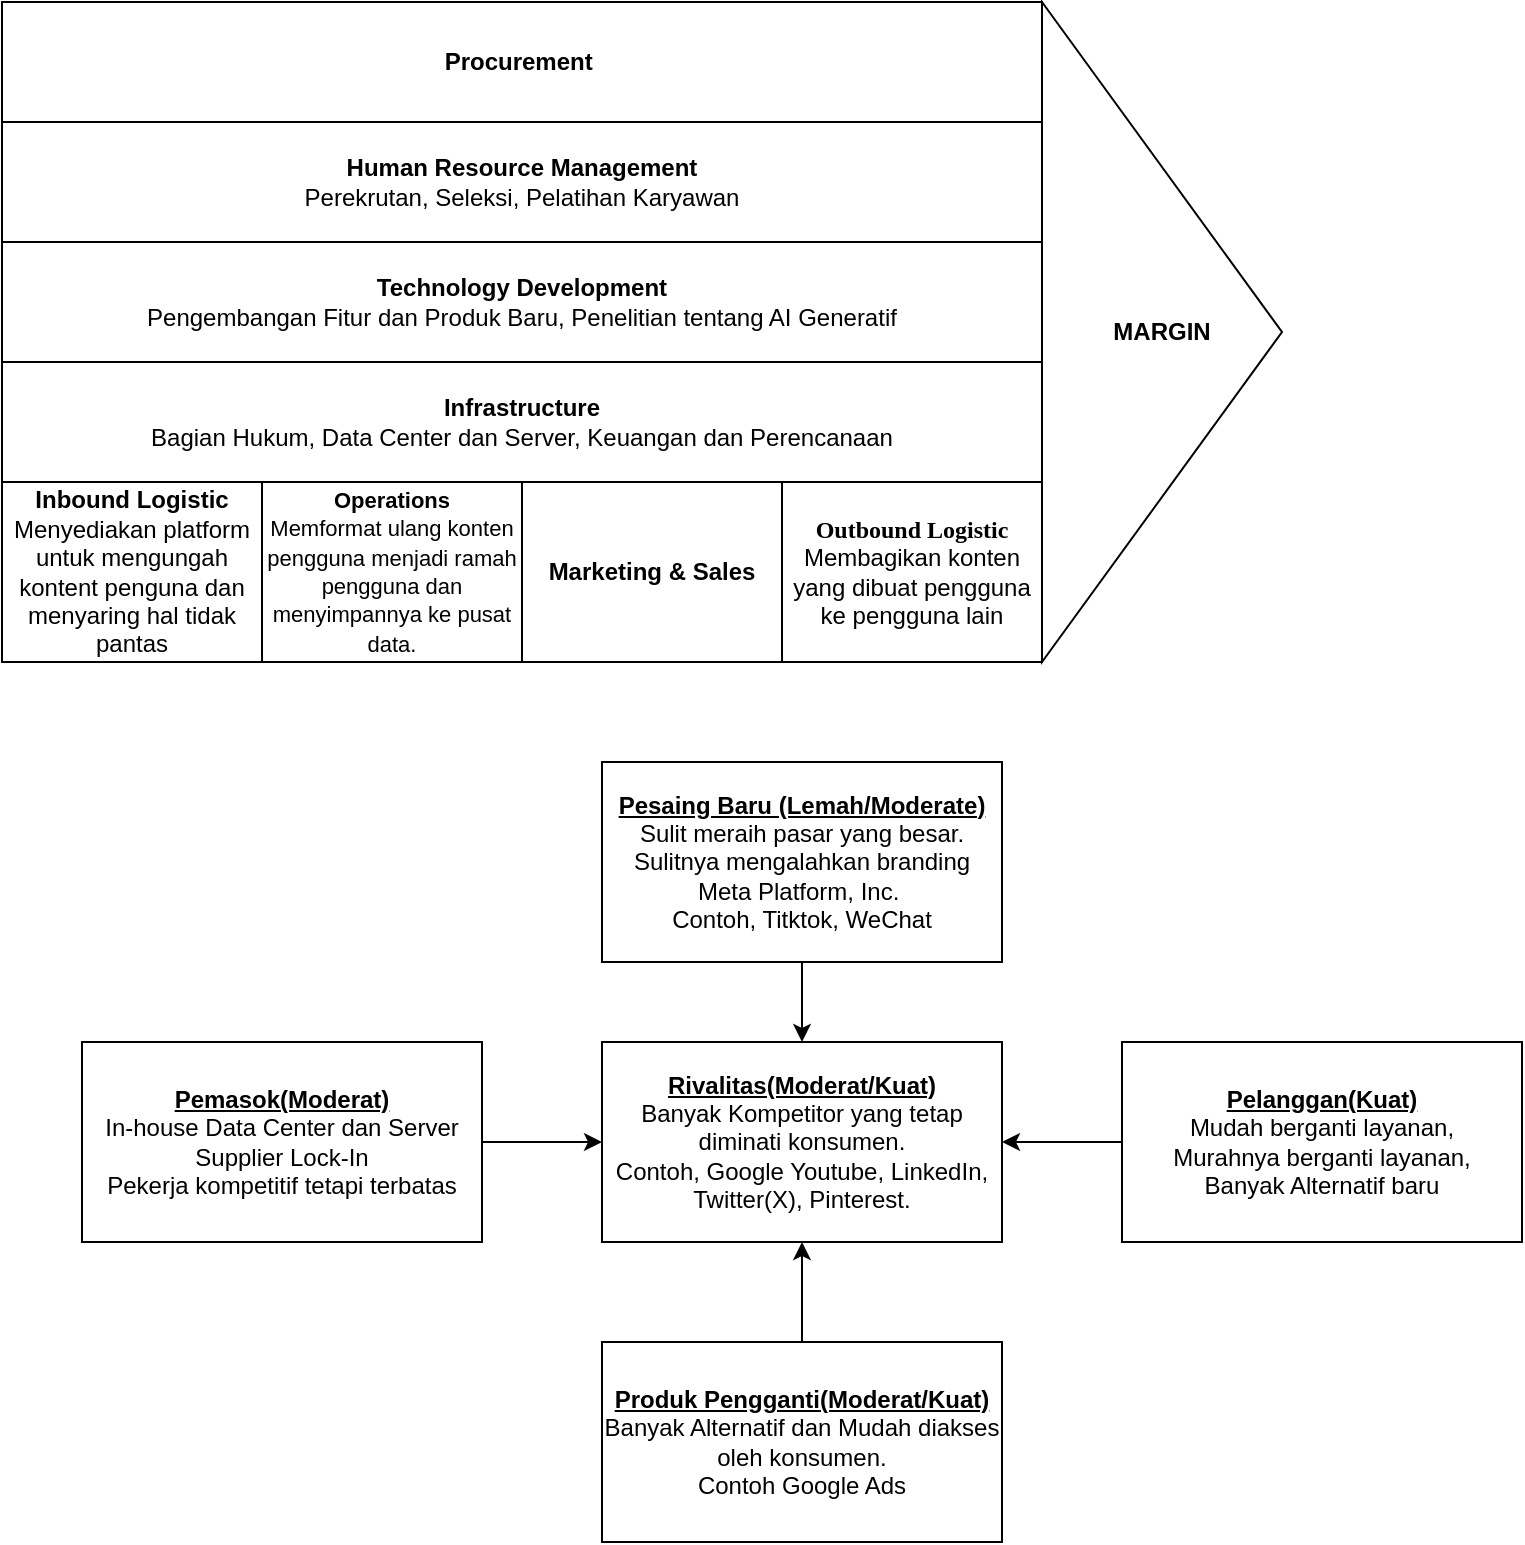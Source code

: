 <mxfile version="24.6.2" type="github">
  <diagram name="Page-1" id="Vned0AJL_Sf1EVz8iLoT">
    <mxGraphModel dx="1024" dy="511" grid="1" gridSize="10" guides="1" tooltips="1" connect="1" arrows="1" fold="1" page="1" pageScale="1" pageWidth="850" pageHeight="1100" math="0" shadow="0">
      <root>
        <mxCell id="0" />
        <mxCell id="1" parent="0" />
        <mxCell id="iblUcHsWFGveh7NraL_f-1" value="&lt;b&gt;Procurement&amp;nbsp;&lt;/b&gt;" style="rounded=0;whiteSpace=wrap;html=1;" parent="1" vertex="1">
          <mxGeometry x="40" y="40" width="520" height="60" as="geometry" />
        </mxCell>
        <mxCell id="iblUcHsWFGveh7NraL_f-2" value="&lt;b&gt;Technology Development&lt;/b&gt;&lt;div&gt;Pengembangan Fitur dan Produk Baru, Penelitian tentang AI Generatif&lt;br&gt;&lt;/div&gt;" style="rounded=0;whiteSpace=wrap;html=1;" parent="1" vertex="1">
          <mxGeometry x="40" y="160" width="520" height="60" as="geometry" />
        </mxCell>
        <mxCell id="iblUcHsWFGveh7NraL_f-3" value="&lt;div&gt;&lt;b&gt;Human Resource Management&lt;/b&gt;&lt;/div&gt;&lt;div&gt;Perekrutan, Seleksi, Pelatihan Karyawan&lt;/div&gt;" style="rounded=0;whiteSpace=wrap;html=1;" parent="1" vertex="1">
          <mxGeometry x="40" y="100" width="520" height="60" as="geometry" />
        </mxCell>
        <mxCell id="iblUcHsWFGveh7NraL_f-4" value="&lt;span style=&quot;text-indent: 0cm; background-color: initial;&quot;&gt;&lt;b&gt;Infrastructure&lt;/b&gt;&lt;/span&gt;&lt;div&gt;Bagian Hukum, Data Center dan Server, Keuangan dan Perencanaan&lt;br&gt;&lt;/div&gt;" style="rounded=0;whiteSpace=wrap;html=1;" parent="1" vertex="1">
          <mxGeometry x="40" y="220" width="520" height="60" as="geometry" />
        </mxCell>
        <mxCell id="iblUcHsWFGveh7NraL_f-5" value="&lt;div&gt;&lt;b&gt;Inbound Logistic&lt;/b&gt;&lt;/div&gt;&lt;div&gt;Menyediakan platform untuk mengungah kontent penguna dan menyaring hal tidak pantas&lt;/div&gt;" style="rounded=0;whiteSpace=wrap;html=1;" parent="1" vertex="1">
          <mxGeometry x="40" y="280" width="130" height="90" as="geometry" />
        </mxCell>
        <mxCell id="iblUcHsWFGveh7NraL_f-6" value="&lt;div&gt;&lt;b&gt;&lt;span style=&quot;&quot; lang=&quot;SV&quot;&gt;&lt;font style=&quot;font-size: 12px;&quot;&gt;Marketing &amp;amp; Sales&lt;/font&gt;&lt;/span&gt;&lt;/b&gt;&lt;br&gt;&lt;/div&gt;" style="rounded=0;whiteSpace=wrap;html=1;" parent="1" vertex="1">
          <mxGeometry x="300" y="280" width="130" height="90" as="geometry" />
        </mxCell>
        <mxCell id="iblUcHsWFGveh7NraL_f-7" value="&lt;div style=&quot;&quot;&gt;&lt;b style=&quot;background-color: initial;&quot;&gt;&lt;span style=&quot;font-family: &amp;quot;Times New Roman&amp;quot;, serif;&quot; lang=&quot;SV&quot;&gt;&lt;font style=&quot;font-size: 12px;&quot;&gt;Outbound Logistic&lt;/font&gt;&lt;/span&gt;&lt;/b&gt;&lt;/div&gt;&lt;div style=&quot;&quot;&gt;Membagikan konten yang dibuat pengguna ke pengguna lain&lt;br&gt;&lt;/div&gt;" style="rounded=0;whiteSpace=wrap;html=1;" parent="1" vertex="1">
          <mxGeometry x="430" y="280" width="130" height="90" as="geometry" />
        </mxCell>
        <mxCell id="iblUcHsWFGveh7NraL_f-8" value="&lt;div style=&quot;font-size: 11px;&quot;&gt;&lt;font style=&quot;font-size: 11px;&quot;&gt;&lt;b&gt;&lt;span style=&quot;&quot; lang=&quot;SV&quot;&gt;Operations&lt;/span&gt;&lt;/b&gt;&lt;br&gt;&lt;/font&gt;&lt;/div&gt;&lt;div style=&quot;&quot;&gt;&lt;span style=&quot;font-size: 11px;&quot;&gt;Memformat ulang konten pengguna menjadi ramah pengguna dan menyimpannya ke pusat data.&lt;/span&gt;&lt;br&gt;&lt;/div&gt;" style="rounded=0;whiteSpace=wrap;html=1;" parent="1" vertex="1">
          <mxGeometry x="170" y="280" width="130" height="90" as="geometry" />
        </mxCell>
        <mxCell id="iblUcHsWFGveh7NraL_f-10" value="&lt;b&gt;MARGIN&lt;/b&gt;" style="triangle;whiteSpace=wrap;html=1;" parent="1" vertex="1">
          <mxGeometry x="560" y="40" width="120" height="330" as="geometry" />
        </mxCell>
        <mxCell id="8O4uAdFe4wAA6HJJ4pzz-1" value="&lt;b&gt;&lt;u&gt;Rivalitas(Moderat/Kuat)&lt;/u&gt;&lt;/b&gt;&lt;div&gt;&lt;div&gt;Banyak Kompetitor yang tetap diminati konsumen.&lt;/div&gt;&lt;div&gt;Contoh, Google Youtube, LinkedIn, Twitter(X), Pinterest.&lt;/div&gt;&lt;/div&gt;" style="rounded=0;whiteSpace=wrap;html=1;" vertex="1" parent="1">
          <mxGeometry x="340" y="560" width="200" height="100" as="geometry" />
        </mxCell>
        <mxCell id="8O4uAdFe4wAA6HJJ4pzz-14" value="" style="edgeStyle=orthogonalEdgeStyle;rounded=0;orthogonalLoop=1;jettySize=auto;html=1;" edge="1" parent="1" source="8O4uAdFe4wAA6HJJ4pzz-2" target="8O4uAdFe4wAA6HJJ4pzz-1">
          <mxGeometry relative="1" as="geometry" />
        </mxCell>
        <mxCell id="8O4uAdFe4wAA6HJJ4pzz-2" value="&lt;b&gt;&lt;u&gt;Pesaing Baru (Lemah/Moderate)&lt;/u&gt;&lt;/b&gt;&lt;div&gt;Sulit meraih pasar yang besar.&lt;/div&gt;&lt;div&gt;Sulitnya mengalahkan branding Meta Platform, Inc.&lt;span style=&quot;background-color: initial;&quot;&gt;&amp;nbsp;&lt;/span&gt;&lt;/div&gt;&lt;div&gt;Contoh, Titktok, WeChat&lt;/div&gt;" style="whiteSpace=wrap;html=1;rounded=0;" vertex="1" parent="1">
          <mxGeometry x="340" y="420" width="200" height="100" as="geometry" />
        </mxCell>
        <mxCell id="8O4uAdFe4wAA6HJJ4pzz-11" value="" style="edgeStyle=orthogonalEdgeStyle;rounded=0;orthogonalLoop=1;jettySize=auto;html=1;" edge="1" parent="1" source="8O4uAdFe4wAA6HJJ4pzz-4" target="8O4uAdFe4wAA6HJJ4pzz-1">
          <mxGeometry relative="1" as="geometry" />
        </mxCell>
        <mxCell id="8O4uAdFe4wAA6HJJ4pzz-4" value="&lt;b&gt;&lt;u&gt;Pelanggan(Kuat)&lt;/u&gt;&lt;/b&gt;&lt;div&gt;Mudah berganti layanan,&lt;/div&gt;&lt;div&gt;Murahnya berganti layanan,&lt;/div&gt;&lt;div&gt;Banyak Alternatif baru&lt;/div&gt;" style="whiteSpace=wrap;html=1;rounded=0;" vertex="1" parent="1">
          <mxGeometry x="600" y="560" width="200" height="100" as="geometry" />
        </mxCell>
        <mxCell id="8O4uAdFe4wAA6HJJ4pzz-13" value="" style="edgeStyle=orthogonalEdgeStyle;rounded=0;orthogonalLoop=1;jettySize=auto;html=1;" edge="1" parent="1" source="8O4uAdFe4wAA6HJJ4pzz-6" target="8O4uAdFe4wAA6HJJ4pzz-1">
          <mxGeometry relative="1" as="geometry" />
        </mxCell>
        <mxCell id="8O4uAdFe4wAA6HJJ4pzz-6" value="&lt;b&gt;&lt;u&gt;Pemasok(Moderat)&lt;/u&gt;&lt;/b&gt;&lt;div&gt;In-house&amp;nbsp;&lt;span style=&quot;background-color: initial;&quot;&gt;Data Center dan Server&lt;/span&gt;&lt;/div&gt;&lt;div&gt;&lt;span style=&quot;background-color: initial;&quot;&gt;Supplier Lock-In&lt;/span&gt;&lt;/div&gt;&lt;div&gt;&lt;span style=&quot;background-color: initial;&quot;&gt;Pekerja&amp;nbsp;&lt;/span&gt;&lt;span style=&quot;background-color: initial;&quot;&gt;kompetitif&amp;nbsp;&lt;/span&gt;&lt;span style=&quot;background-color: initial;&quot;&gt;tetapi&amp;nbsp;&lt;/span&gt;&lt;span style=&quot;background-color: initial;&quot;&gt;terbatas&lt;/span&gt;&lt;/div&gt;" style="whiteSpace=wrap;html=1;rounded=0;" vertex="1" parent="1">
          <mxGeometry x="80" y="560" width="200" height="100" as="geometry" />
        </mxCell>
        <mxCell id="8O4uAdFe4wAA6HJJ4pzz-12" value="" style="edgeStyle=orthogonalEdgeStyle;rounded=0;orthogonalLoop=1;jettySize=auto;html=1;" edge="1" parent="1" source="8O4uAdFe4wAA6HJJ4pzz-8" target="8O4uAdFe4wAA6HJJ4pzz-1">
          <mxGeometry relative="1" as="geometry" />
        </mxCell>
        <mxCell id="8O4uAdFe4wAA6HJJ4pzz-8" value="&lt;div style=&quot;direction: rtl;&quot;&gt;&lt;b style=&quot;background-color: initial;&quot;&gt;&lt;u&gt;Produk Pengganti(Moderat/Kuat)&lt;/u&gt;&lt;/b&gt;&lt;/div&gt;&lt;div&gt;Banyak Alternatif dan Mudah diakses oleh konsumen.&lt;/div&gt;&lt;div&gt;Contoh Google Ads&lt;/div&gt;" style="whiteSpace=wrap;html=1;rounded=0;" vertex="1" parent="1">
          <mxGeometry x="340" y="710" width="200" height="100" as="geometry" />
        </mxCell>
      </root>
    </mxGraphModel>
  </diagram>
</mxfile>
